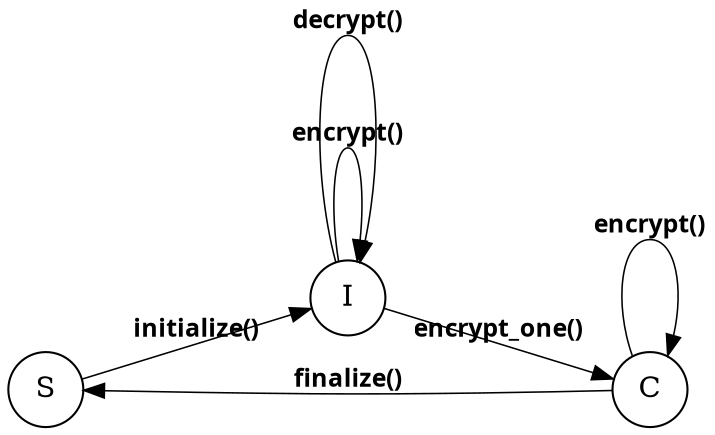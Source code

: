 digraph "IND-CCA1" {
rankdir=LR;
ranksep=1.5;
nodesep=0.75;
node [shape=circle];
edge [penwidth=0.75, labelfloat=true, fontname="Anonymous Pro Bold", fontsize=12];
S -> I [label="initialize()"];
I -> C [label="encrypt_one()"];
I -> I [label="encrypt()"];
I -> I [label="decrypt()"];
C -> S [label="finalize()"];
C -> C [label="encrypt()"];
}
